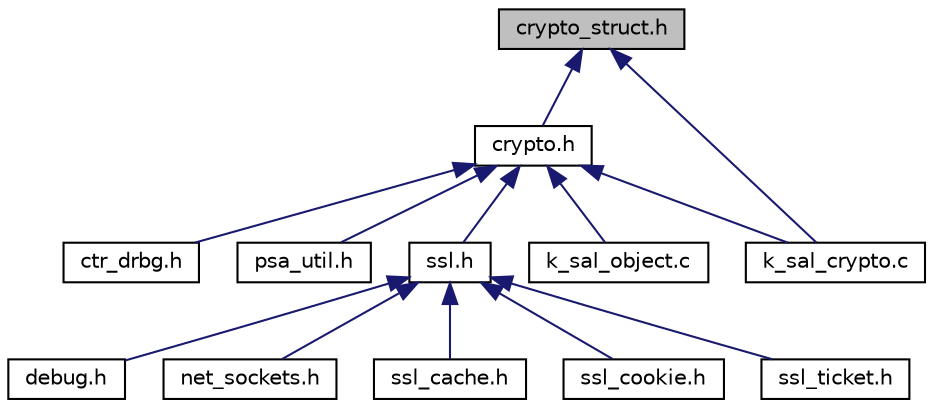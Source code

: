 digraph "crypto_struct.h"
{
 // LATEX_PDF_SIZE
  edge [fontname="Helvetica",fontsize="10",labelfontname="Helvetica",labelfontsize="10"];
  node [fontname="Helvetica",fontsize="10",shape=record];
  Node1 [label="crypto_struct.h",height=0.2,width=0.4,color="black", fillcolor="grey75", style="filled", fontcolor="black",tooltip="PSA cryptography module: Mbed TLS structured type implementations."];
  Node1 -> Node2 [dir="back",color="midnightblue",fontsize="10",style="solid",fontname="Helvetica"];
  Node2 [label="crypto.h",height=0.2,width=0.4,color="black", fillcolor="white", style="filled",URL="$crypto_8h.html",tooltip="Platform Security Architecture cryptography module."];
  Node2 -> Node3 [dir="back",color="midnightblue",fontsize="10",style="solid",fontname="Helvetica"];
  Node3 [label="ctr_drbg.h",height=0.2,width=0.4,color="black", fillcolor="white", style="filled",URL="$ctr__drbg_8h.html",tooltip="This file contains definitions and functions for the CTR_DRBG pseudorandom generator."];
  Node2 -> Node4 [dir="back",color="midnightblue",fontsize="10",style="solid",fontname="Helvetica"];
  Node4 [label="psa_util.h",height=0.2,width=0.4,color="black", fillcolor="white", style="filled",URL="$psa__util_8h.html",tooltip="Utility functions for the use of the PSA Crypto library."];
  Node2 -> Node5 [dir="back",color="midnightblue",fontsize="10",style="solid",fontname="Helvetica"];
  Node5 [label="ssl.h",height=0.2,width=0.4,color="black", fillcolor="white", style="filled",URL="$ssl_8h.html",tooltip="SSL/TLS functions."];
  Node5 -> Node6 [dir="back",color="midnightblue",fontsize="10",style="solid",fontname="Helvetica"];
  Node6 [label="debug.h",height=0.2,width=0.4,color="black", fillcolor="white", style="filled",URL="$debug_8h.html",tooltip="Functions for controlling and providing debug output from the library."];
  Node5 -> Node7 [dir="back",color="midnightblue",fontsize="10",style="solid",fontname="Helvetica"];
  Node7 [label="net_sockets.h",height=0.2,width=0.4,color="black", fillcolor="white", style="filled",URL="$net__sockets_8h.html",tooltip="Network sockets abstraction layer to integrate Mbed TLS into a BSD-style sockets API."];
  Node5 -> Node8 [dir="back",color="midnightblue",fontsize="10",style="solid",fontname="Helvetica"];
  Node8 [label="ssl_cache.h",height=0.2,width=0.4,color="black", fillcolor="white", style="filled",URL="$ssl__cache_8h.html",tooltip="SSL session cache implementation."];
  Node5 -> Node9 [dir="back",color="midnightblue",fontsize="10",style="solid",fontname="Helvetica"];
  Node9 [label="ssl_cookie.h",height=0.2,width=0.4,color="black", fillcolor="white", style="filled",URL="$ssl__cookie_8h.html",tooltip="DTLS cookie callbacks implementation."];
  Node5 -> Node10 [dir="back",color="midnightblue",fontsize="10",style="solid",fontname="Helvetica"];
  Node10 [label="ssl_ticket.h",height=0.2,width=0.4,color="black", fillcolor="white", style="filled",URL="$ssl__ticket_8h.html",tooltip="TLS server ticket callbacks implementation."];
  Node2 -> Node11 [dir="back",color="midnightblue",fontsize="10",style="solid",fontname="Helvetica"];
  Node11 [label="k_sal_crypto.c",height=0.2,width=0.4,color="black", fillcolor="white", style="filled",URL="$k__sal__crypto_8c.html",tooltip="SAL crypto for Generic PSA."];
  Node2 -> Node12 [dir="back",color="midnightblue",fontsize="10",style="solid",fontname="Helvetica"];
  Node12 [label="k_sal_object.c",height=0.2,width=0.4,color="black", fillcolor="white", style="filled",URL="$k__sal__object_8c.html",tooltip="SAL object for Generic PSA."];
  Node1 -> Node11 [dir="back",color="midnightblue",fontsize="10",style="solid",fontname="Helvetica"];
}
